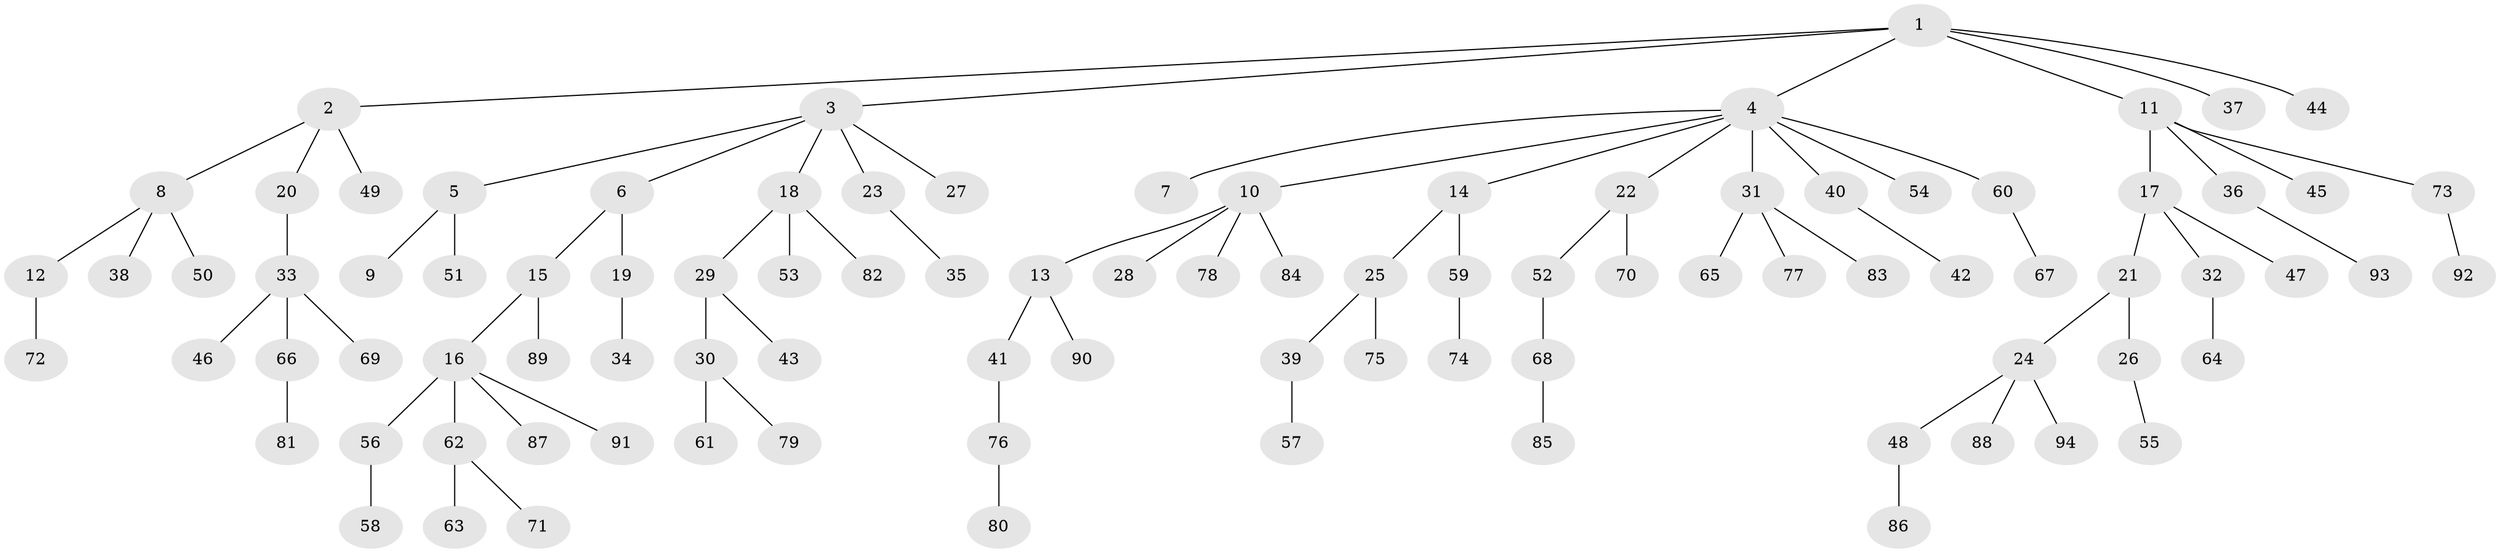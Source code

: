 // coarse degree distribution, {5: 0.014925373134328358, 4: 0.05970149253731343, 7: 0.014925373134328358, 9: 0.014925373134328358, 3: 0.1791044776119403, 1: 0.6119402985074627, 2: 0.08955223880597014, 6: 0.014925373134328358}
// Generated by graph-tools (version 1.1) at 2025/24/03/03/25 07:24:08]
// undirected, 94 vertices, 93 edges
graph export_dot {
graph [start="1"]
  node [color=gray90,style=filled];
  1;
  2;
  3;
  4;
  5;
  6;
  7;
  8;
  9;
  10;
  11;
  12;
  13;
  14;
  15;
  16;
  17;
  18;
  19;
  20;
  21;
  22;
  23;
  24;
  25;
  26;
  27;
  28;
  29;
  30;
  31;
  32;
  33;
  34;
  35;
  36;
  37;
  38;
  39;
  40;
  41;
  42;
  43;
  44;
  45;
  46;
  47;
  48;
  49;
  50;
  51;
  52;
  53;
  54;
  55;
  56;
  57;
  58;
  59;
  60;
  61;
  62;
  63;
  64;
  65;
  66;
  67;
  68;
  69;
  70;
  71;
  72;
  73;
  74;
  75;
  76;
  77;
  78;
  79;
  80;
  81;
  82;
  83;
  84;
  85;
  86;
  87;
  88;
  89;
  90;
  91;
  92;
  93;
  94;
  1 -- 2;
  1 -- 3;
  1 -- 4;
  1 -- 11;
  1 -- 37;
  1 -- 44;
  2 -- 8;
  2 -- 20;
  2 -- 49;
  3 -- 5;
  3 -- 6;
  3 -- 18;
  3 -- 23;
  3 -- 27;
  4 -- 7;
  4 -- 10;
  4 -- 14;
  4 -- 22;
  4 -- 31;
  4 -- 40;
  4 -- 54;
  4 -- 60;
  5 -- 9;
  5 -- 51;
  6 -- 15;
  6 -- 19;
  8 -- 12;
  8 -- 38;
  8 -- 50;
  10 -- 13;
  10 -- 28;
  10 -- 78;
  10 -- 84;
  11 -- 17;
  11 -- 36;
  11 -- 45;
  11 -- 73;
  12 -- 72;
  13 -- 41;
  13 -- 90;
  14 -- 25;
  14 -- 59;
  15 -- 16;
  15 -- 89;
  16 -- 56;
  16 -- 62;
  16 -- 87;
  16 -- 91;
  17 -- 21;
  17 -- 32;
  17 -- 47;
  18 -- 29;
  18 -- 53;
  18 -- 82;
  19 -- 34;
  20 -- 33;
  21 -- 24;
  21 -- 26;
  22 -- 52;
  22 -- 70;
  23 -- 35;
  24 -- 48;
  24 -- 88;
  24 -- 94;
  25 -- 39;
  25 -- 75;
  26 -- 55;
  29 -- 30;
  29 -- 43;
  30 -- 61;
  30 -- 79;
  31 -- 65;
  31 -- 77;
  31 -- 83;
  32 -- 64;
  33 -- 46;
  33 -- 66;
  33 -- 69;
  36 -- 93;
  39 -- 57;
  40 -- 42;
  41 -- 76;
  48 -- 86;
  52 -- 68;
  56 -- 58;
  59 -- 74;
  60 -- 67;
  62 -- 63;
  62 -- 71;
  66 -- 81;
  68 -- 85;
  73 -- 92;
  76 -- 80;
}
